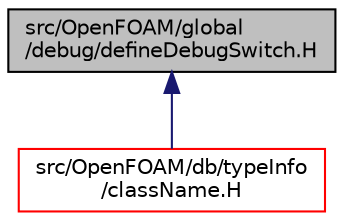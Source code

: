 digraph "src/OpenFOAM/global/debug/defineDebugSwitch.H"
{
  bgcolor="transparent";
  edge [fontname="Helvetica",fontsize="10",labelfontname="Helvetica",labelfontsize="10"];
  node [fontname="Helvetica",fontsize="10",shape=record];
  Node1 [label="src/OpenFOAM/global\l/debug/defineDebugSwitch.H",height=0.2,width=0.4,color="black", fillcolor="grey75", style="filled", fontcolor="black"];
  Node1 -> Node2 [dir="back",color="midnightblue",fontsize="10",style="solid",fontname="Helvetica"];
  Node2 [label="src/OpenFOAM/db/typeInfo\l/className.H",height=0.2,width=0.4,color="red",URL="$a08171.html",tooltip="Macro definitions for declaring ClassName(), NamespaceName(), etc. "];
}
